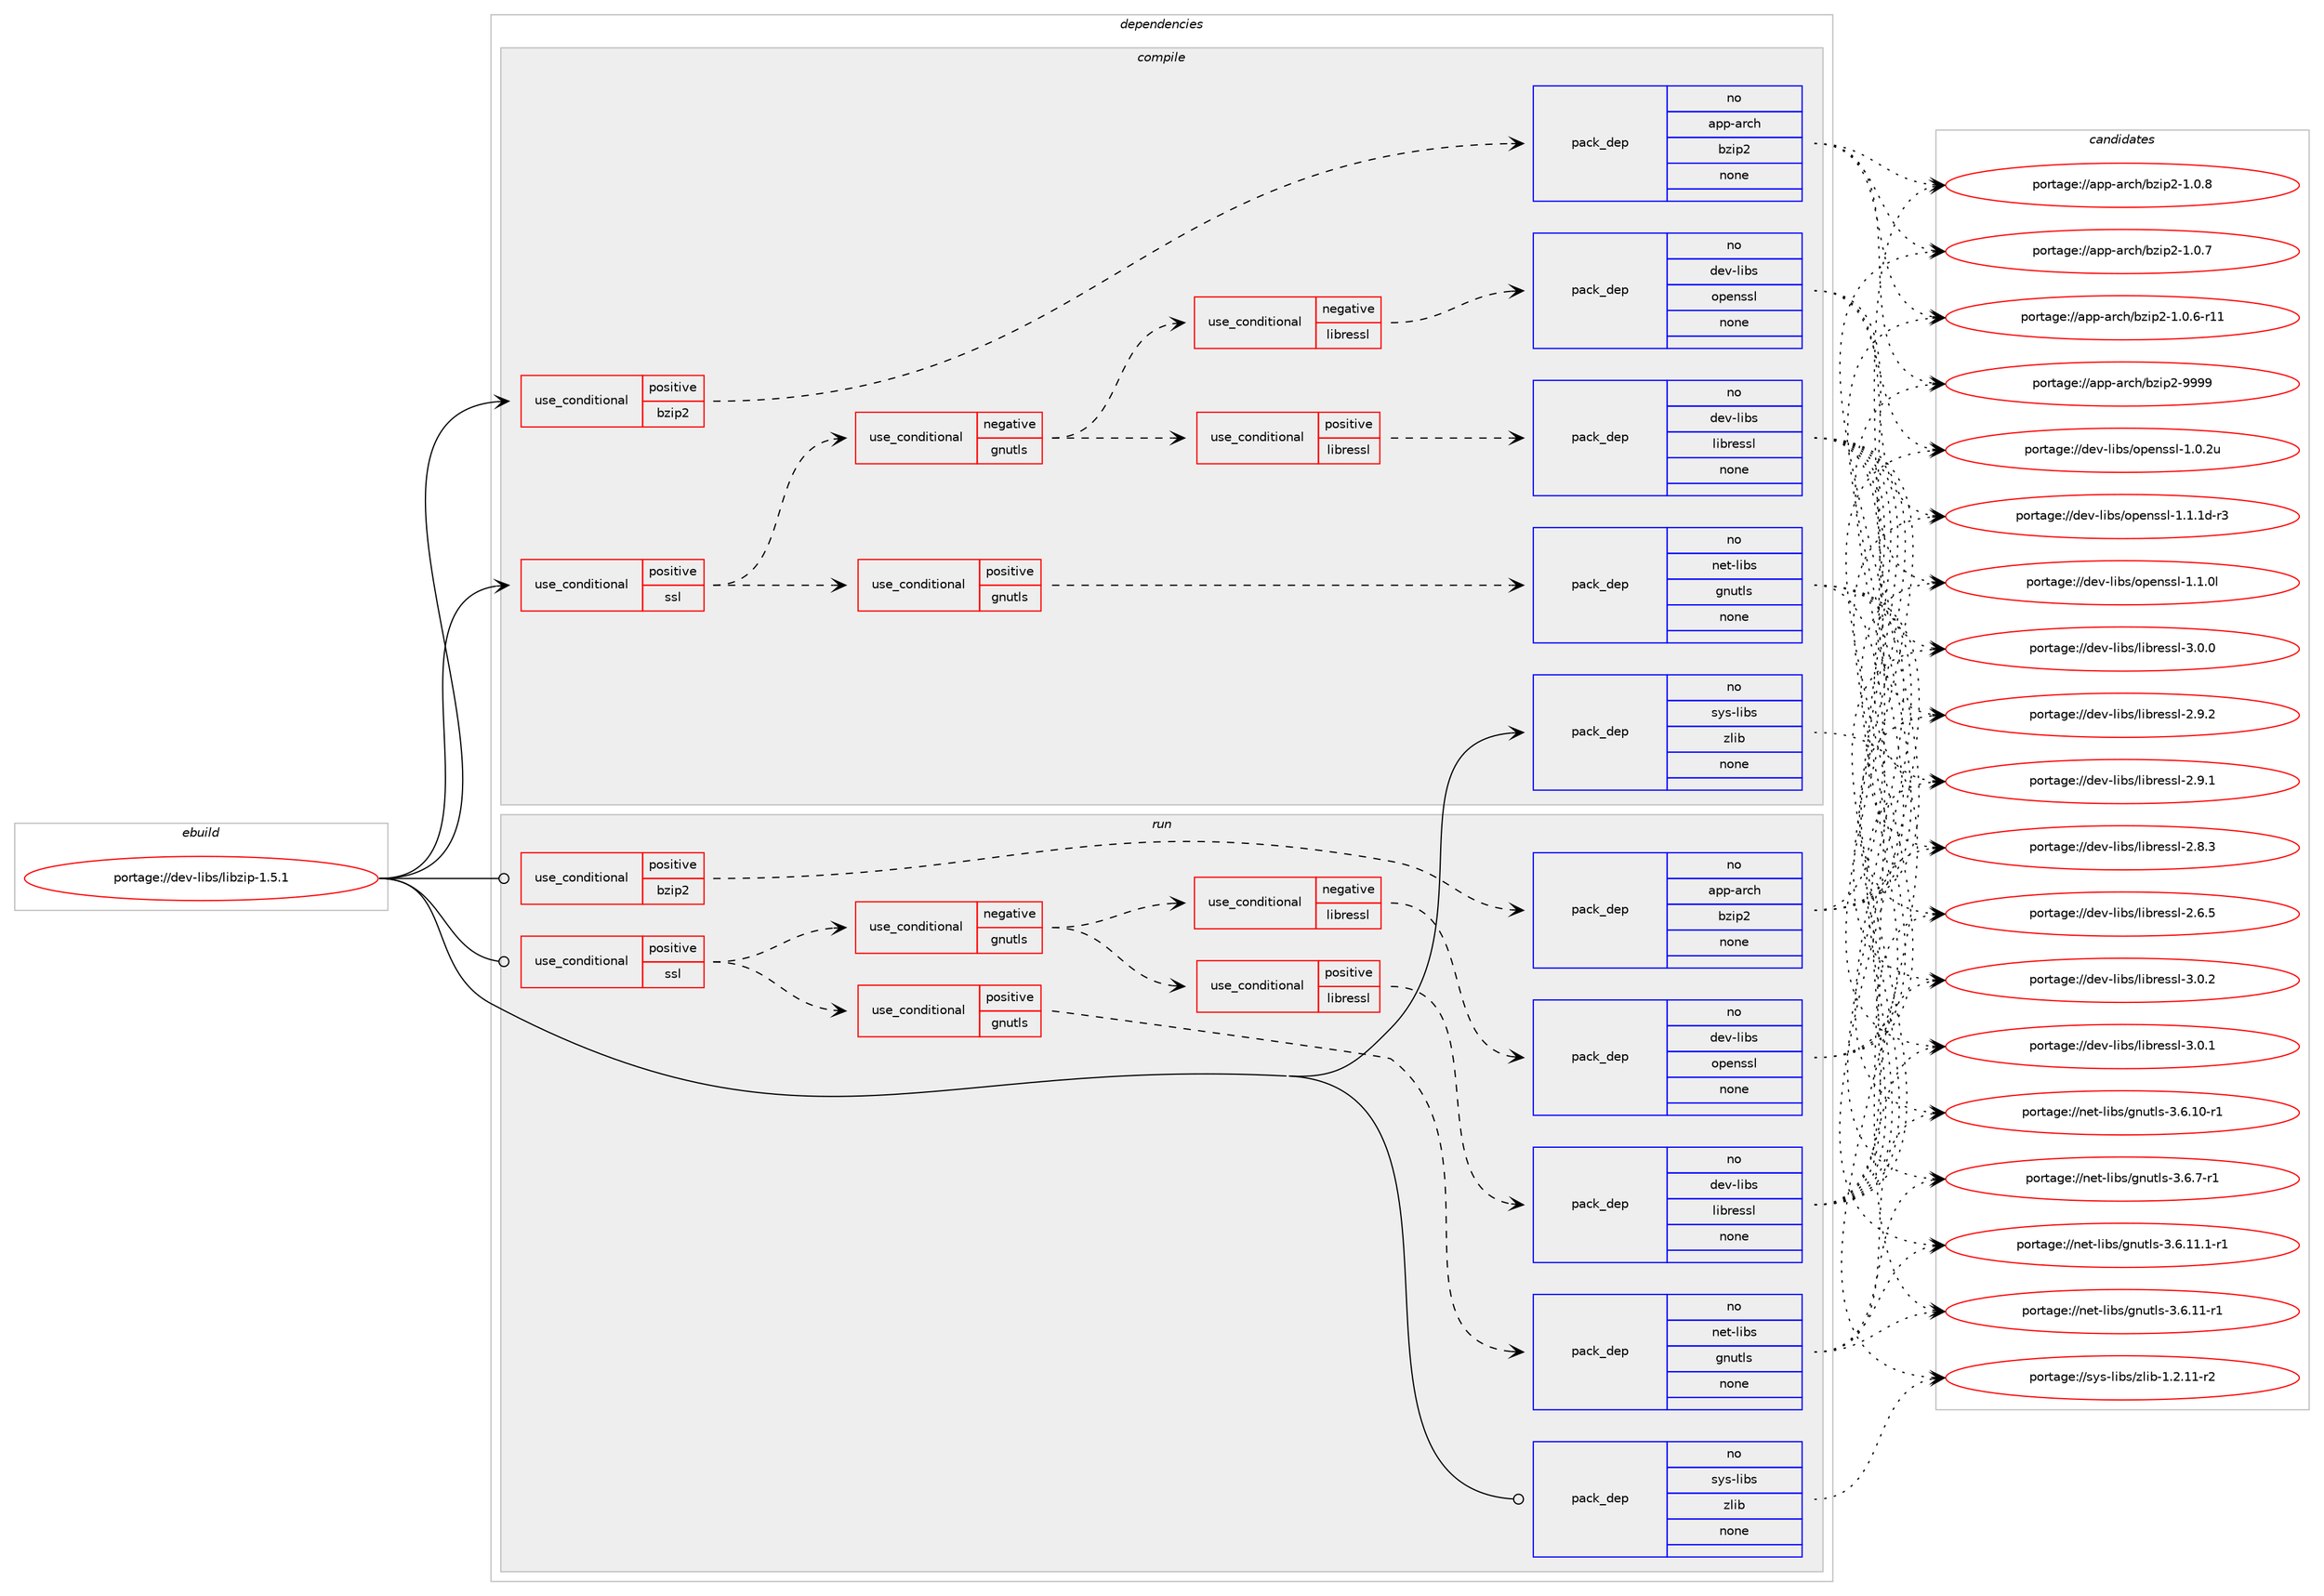 digraph prolog {

# *************
# Graph options
# *************

newrank=true;
concentrate=true;
compound=true;
graph [rankdir=LR,fontname=Helvetica,fontsize=10,ranksep=1.5];#, ranksep=2.5, nodesep=0.2];
edge  [arrowhead=vee];
node  [fontname=Helvetica,fontsize=10];

# **********
# The ebuild
# **********

subgraph cluster_leftcol {
color=gray;
rank=same;
label=<<i>ebuild</i>>;
id [label="portage://dev-libs/libzip-1.5.1", color=red, width=4, href="../dev-libs/libzip-1.5.1.svg"];
}

# ****************
# The dependencies
# ****************

subgraph cluster_midcol {
color=gray;
label=<<i>dependencies</i>>;
subgraph cluster_compile {
fillcolor="#eeeeee";
style=filled;
label=<<i>compile</i>>;
subgraph cond124566 {
dependency509796 [label=<<TABLE BORDER="0" CELLBORDER="1" CELLSPACING="0" CELLPADDING="4"><TR><TD ROWSPAN="3" CELLPADDING="10">use_conditional</TD></TR><TR><TD>positive</TD></TR><TR><TD>bzip2</TD></TR></TABLE>>, shape=none, color=red];
subgraph pack380019 {
dependency509797 [label=<<TABLE BORDER="0" CELLBORDER="1" CELLSPACING="0" CELLPADDING="4" WIDTH="220"><TR><TD ROWSPAN="6" CELLPADDING="30">pack_dep</TD></TR><TR><TD WIDTH="110">no</TD></TR><TR><TD>app-arch</TD></TR><TR><TD>bzip2</TD></TR><TR><TD>none</TD></TR><TR><TD></TD></TR></TABLE>>, shape=none, color=blue];
}
dependency509796:e -> dependency509797:w [weight=20,style="dashed",arrowhead="vee"];
}
id:e -> dependency509796:w [weight=20,style="solid",arrowhead="vee"];
subgraph cond124567 {
dependency509798 [label=<<TABLE BORDER="0" CELLBORDER="1" CELLSPACING="0" CELLPADDING="4"><TR><TD ROWSPAN="3" CELLPADDING="10">use_conditional</TD></TR><TR><TD>positive</TD></TR><TR><TD>ssl</TD></TR></TABLE>>, shape=none, color=red];
subgraph cond124568 {
dependency509799 [label=<<TABLE BORDER="0" CELLBORDER="1" CELLSPACING="0" CELLPADDING="4"><TR><TD ROWSPAN="3" CELLPADDING="10">use_conditional</TD></TR><TR><TD>positive</TD></TR><TR><TD>gnutls</TD></TR></TABLE>>, shape=none, color=red];
subgraph pack380020 {
dependency509800 [label=<<TABLE BORDER="0" CELLBORDER="1" CELLSPACING="0" CELLPADDING="4" WIDTH="220"><TR><TD ROWSPAN="6" CELLPADDING="30">pack_dep</TD></TR><TR><TD WIDTH="110">no</TD></TR><TR><TD>net-libs</TD></TR><TR><TD>gnutls</TD></TR><TR><TD>none</TD></TR><TR><TD></TD></TR></TABLE>>, shape=none, color=blue];
}
dependency509799:e -> dependency509800:w [weight=20,style="dashed",arrowhead="vee"];
}
dependency509798:e -> dependency509799:w [weight=20,style="dashed",arrowhead="vee"];
subgraph cond124569 {
dependency509801 [label=<<TABLE BORDER="0" CELLBORDER="1" CELLSPACING="0" CELLPADDING="4"><TR><TD ROWSPAN="3" CELLPADDING="10">use_conditional</TD></TR><TR><TD>negative</TD></TR><TR><TD>gnutls</TD></TR></TABLE>>, shape=none, color=red];
subgraph cond124570 {
dependency509802 [label=<<TABLE BORDER="0" CELLBORDER="1" CELLSPACING="0" CELLPADDING="4"><TR><TD ROWSPAN="3" CELLPADDING="10">use_conditional</TD></TR><TR><TD>negative</TD></TR><TR><TD>libressl</TD></TR></TABLE>>, shape=none, color=red];
subgraph pack380021 {
dependency509803 [label=<<TABLE BORDER="0" CELLBORDER="1" CELLSPACING="0" CELLPADDING="4" WIDTH="220"><TR><TD ROWSPAN="6" CELLPADDING="30">pack_dep</TD></TR><TR><TD WIDTH="110">no</TD></TR><TR><TD>dev-libs</TD></TR><TR><TD>openssl</TD></TR><TR><TD>none</TD></TR><TR><TD></TD></TR></TABLE>>, shape=none, color=blue];
}
dependency509802:e -> dependency509803:w [weight=20,style="dashed",arrowhead="vee"];
}
dependency509801:e -> dependency509802:w [weight=20,style="dashed",arrowhead="vee"];
subgraph cond124571 {
dependency509804 [label=<<TABLE BORDER="0" CELLBORDER="1" CELLSPACING="0" CELLPADDING="4"><TR><TD ROWSPAN="3" CELLPADDING="10">use_conditional</TD></TR><TR><TD>positive</TD></TR><TR><TD>libressl</TD></TR></TABLE>>, shape=none, color=red];
subgraph pack380022 {
dependency509805 [label=<<TABLE BORDER="0" CELLBORDER="1" CELLSPACING="0" CELLPADDING="4" WIDTH="220"><TR><TD ROWSPAN="6" CELLPADDING="30">pack_dep</TD></TR><TR><TD WIDTH="110">no</TD></TR><TR><TD>dev-libs</TD></TR><TR><TD>libressl</TD></TR><TR><TD>none</TD></TR><TR><TD></TD></TR></TABLE>>, shape=none, color=blue];
}
dependency509804:e -> dependency509805:w [weight=20,style="dashed",arrowhead="vee"];
}
dependency509801:e -> dependency509804:w [weight=20,style="dashed",arrowhead="vee"];
}
dependency509798:e -> dependency509801:w [weight=20,style="dashed",arrowhead="vee"];
}
id:e -> dependency509798:w [weight=20,style="solid",arrowhead="vee"];
subgraph pack380023 {
dependency509806 [label=<<TABLE BORDER="0" CELLBORDER="1" CELLSPACING="0" CELLPADDING="4" WIDTH="220"><TR><TD ROWSPAN="6" CELLPADDING="30">pack_dep</TD></TR><TR><TD WIDTH="110">no</TD></TR><TR><TD>sys-libs</TD></TR><TR><TD>zlib</TD></TR><TR><TD>none</TD></TR><TR><TD></TD></TR></TABLE>>, shape=none, color=blue];
}
id:e -> dependency509806:w [weight=20,style="solid",arrowhead="vee"];
}
subgraph cluster_compileandrun {
fillcolor="#eeeeee";
style=filled;
label=<<i>compile and run</i>>;
}
subgraph cluster_run {
fillcolor="#eeeeee";
style=filled;
label=<<i>run</i>>;
subgraph cond124572 {
dependency509807 [label=<<TABLE BORDER="0" CELLBORDER="1" CELLSPACING="0" CELLPADDING="4"><TR><TD ROWSPAN="3" CELLPADDING="10">use_conditional</TD></TR><TR><TD>positive</TD></TR><TR><TD>bzip2</TD></TR></TABLE>>, shape=none, color=red];
subgraph pack380024 {
dependency509808 [label=<<TABLE BORDER="0" CELLBORDER="1" CELLSPACING="0" CELLPADDING="4" WIDTH="220"><TR><TD ROWSPAN="6" CELLPADDING="30">pack_dep</TD></TR><TR><TD WIDTH="110">no</TD></TR><TR><TD>app-arch</TD></TR><TR><TD>bzip2</TD></TR><TR><TD>none</TD></TR><TR><TD></TD></TR></TABLE>>, shape=none, color=blue];
}
dependency509807:e -> dependency509808:w [weight=20,style="dashed",arrowhead="vee"];
}
id:e -> dependency509807:w [weight=20,style="solid",arrowhead="odot"];
subgraph cond124573 {
dependency509809 [label=<<TABLE BORDER="0" CELLBORDER="1" CELLSPACING="0" CELLPADDING="4"><TR><TD ROWSPAN="3" CELLPADDING="10">use_conditional</TD></TR><TR><TD>positive</TD></TR><TR><TD>ssl</TD></TR></TABLE>>, shape=none, color=red];
subgraph cond124574 {
dependency509810 [label=<<TABLE BORDER="0" CELLBORDER="1" CELLSPACING="0" CELLPADDING="4"><TR><TD ROWSPAN="3" CELLPADDING="10">use_conditional</TD></TR><TR><TD>positive</TD></TR><TR><TD>gnutls</TD></TR></TABLE>>, shape=none, color=red];
subgraph pack380025 {
dependency509811 [label=<<TABLE BORDER="0" CELLBORDER="1" CELLSPACING="0" CELLPADDING="4" WIDTH="220"><TR><TD ROWSPAN="6" CELLPADDING="30">pack_dep</TD></TR><TR><TD WIDTH="110">no</TD></TR><TR><TD>net-libs</TD></TR><TR><TD>gnutls</TD></TR><TR><TD>none</TD></TR><TR><TD></TD></TR></TABLE>>, shape=none, color=blue];
}
dependency509810:e -> dependency509811:w [weight=20,style="dashed",arrowhead="vee"];
}
dependency509809:e -> dependency509810:w [weight=20,style="dashed",arrowhead="vee"];
subgraph cond124575 {
dependency509812 [label=<<TABLE BORDER="0" CELLBORDER="1" CELLSPACING="0" CELLPADDING="4"><TR><TD ROWSPAN="3" CELLPADDING="10">use_conditional</TD></TR><TR><TD>negative</TD></TR><TR><TD>gnutls</TD></TR></TABLE>>, shape=none, color=red];
subgraph cond124576 {
dependency509813 [label=<<TABLE BORDER="0" CELLBORDER="1" CELLSPACING="0" CELLPADDING="4"><TR><TD ROWSPAN="3" CELLPADDING="10">use_conditional</TD></TR><TR><TD>negative</TD></TR><TR><TD>libressl</TD></TR></TABLE>>, shape=none, color=red];
subgraph pack380026 {
dependency509814 [label=<<TABLE BORDER="0" CELLBORDER="1" CELLSPACING="0" CELLPADDING="4" WIDTH="220"><TR><TD ROWSPAN="6" CELLPADDING="30">pack_dep</TD></TR><TR><TD WIDTH="110">no</TD></TR><TR><TD>dev-libs</TD></TR><TR><TD>openssl</TD></TR><TR><TD>none</TD></TR><TR><TD></TD></TR></TABLE>>, shape=none, color=blue];
}
dependency509813:e -> dependency509814:w [weight=20,style="dashed",arrowhead="vee"];
}
dependency509812:e -> dependency509813:w [weight=20,style="dashed",arrowhead="vee"];
subgraph cond124577 {
dependency509815 [label=<<TABLE BORDER="0" CELLBORDER="1" CELLSPACING="0" CELLPADDING="4"><TR><TD ROWSPAN="3" CELLPADDING="10">use_conditional</TD></TR><TR><TD>positive</TD></TR><TR><TD>libressl</TD></TR></TABLE>>, shape=none, color=red];
subgraph pack380027 {
dependency509816 [label=<<TABLE BORDER="0" CELLBORDER="1" CELLSPACING="0" CELLPADDING="4" WIDTH="220"><TR><TD ROWSPAN="6" CELLPADDING="30">pack_dep</TD></TR><TR><TD WIDTH="110">no</TD></TR><TR><TD>dev-libs</TD></TR><TR><TD>libressl</TD></TR><TR><TD>none</TD></TR><TR><TD></TD></TR></TABLE>>, shape=none, color=blue];
}
dependency509815:e -> dependency509816:w [weight=20,style="dashed",arrowhead="vee"];
}
dependency509812:e -> dependency509815:w [weight=20,style="dashed",arrowhead="vee"];
}
dependency509809:e -> dependency509812:w [weight=20,style="dashed",arrowhead="vee"];
}
id:e -> dependency509809:w [weight=20,style="solid",arrowhead="odot"];
subgraph pack380028 {
dependency509817 [label=<<TABLE BORDER="0" CELLBORDER="1" CELLSPACING="0" CELLPADDING="4" WIDTH="220"><TR><TD ROWSPAN="6" CELLPADDING="30">pack_dep</TD></TR><TR><TD WIDTH="110">no</TD></TR><TR><TD>sys-libs</TD></TR><TR><TD>zlib</TD></TR><TR><TD>none</TD></TR><TR><TD></TD></TR></TABLE>>, shape=none, color=blue];
}
id:e -> dependency509817:w [weight=20,style="solid",arrowhead="odot"];
}
}

# **************
# The candidates
# **************

subgraph cluster_choices {
rank=same;
color=gray;
label=<<i>candidates</i>>;

subgraph choice380019 {
color=black;
nodesep=1;
choice971121124597114991044798122105112504557575757 [label="portage://app-arch/bzip2-9999", color=red, width=4,href="../app-arch/bzip2-9999.svg"];
choice97112112459711499104479812210511250454946484656 [label="portage://app-arch/bzip2-1.0.8", color=red, width=4,href="../app-arch/bzip2-1.0.8.svg"];
choice97112112459711499104479812210511250454946484655 [label="portage://app-arch/bzip2-1.0.7", color=red, width=4,href="../app-arch/bzip2-1.0.7.svg"];
choice97112112459711499104479812210511250454946484654451144949 [label="portage://app-arch/bzip2-1.0.6-r11", color=red, width=4,href="../app-arch/bzip2-1.0.6-r11.svg"];
dependency509797:e -> choice971121124597114991044798122105112504557575757:w [style=dotted,weight="100"];
dependency509797:e -> choice97112112459711499104479812210511250454946484656:w [style=dotted,weight="100"];
dependency509797:e -> choice97112112459711499104479812210511250454946484655:w [style=dotted,weight="100"];
dependency509797:e -> choice97112112459711499104479812210511250454946484654451144949:w [style=dotted,weight="100"];
}
subgraph choice380020 {
color=black;
nodesep=1;
choice1101011164510810598115471031101171161081154551465446554511449 [label="portage://net-libs/gnutls-3.6.7-r1", color=red, width=4,href="../net-libs/gnutls-3.6.7-r1.svg"];
choice1101011164510810598115471031101171161081154551465446494946494511449 [label="portage://net-libs/gnutls-3.6.11.1-r1", color=red, width=4,href="../net-libs/gnutls-3.6.11.1-r1.svg"];
choice110101116451081059811547103110117116108115455146544649494511449 [label="portage://net-libs/gnutls-3.6.11-r1", color=red, width=4,href="../net-libs/gnutls-3.6.11-r1.svg"];
choice110101116451081059811547103110117116108115455146544649484511449 [label="portage://net-libs/gnutls-3.6.10-r1", color=red, width=4,href="../net-libs/gnutls-3.6.10-r1.svg"];
dependency509800:e -> choice1101011164510810598115471031101171161081154551465446554511449:w [style=dotted,weight="100"];
dependency509800:e -> choice1101011164510810598115471031101171161081154551465446494946494511449:w [style=dotted,weight="100"];
dependency509800:e -> choice110101116451081059811547103110117116108115455146544649494511449:w [style=dotted,weight="100"];
dependency509800:e -> choice110101116451081059811547103110117116108115455146544649484511449:w [style=dotted,weight="100"];
}
subgraph choice380021 {
color=black;
nodesep=1;
choice1001011184510810598115471111121011101151151084549464946491004511451 [label="portage://dev-libs/openssl-1.1.1d-r3", color=red, width=4,href="../dev-libs/openssl-1.1.1d-r3.svg"];
choice100101118451081059811547111112101110115115108454946494648108 [label="portage://dev-libs/openssl-1.1.0l", color=red, width=4,href="../dev-libs/openssl-1.1.0l.svg"];
choice100101118451081059811547111112101110115115108454946484650117 [label="portage://dev-libs/openssl-1.0.2u", color=red, width=4,href="../dev-libs/openssl-1.0.2u.svg"];
dependency509803:e -> choice1001011184510810598115471111121011101151151084549464946491004511451:w [style=dotted,weight="100"];
dependency509803:e -> choice100101118451081059811547111112101110115115108454946494648108:w [style=dotted,weight="100"];
dependency509803:e -> choice100101118451081059811547111112101110115115108454946484650117:w [style=dotted,weight="100"];
}
subgraph choice380022 {
color=black;
nodesep=1;
choice10010111845108105981154710810598114101115115108455146484650 [label="portage://dev-libs/libressl-3.0.2", color=red, width=4,href="../dev-libs/libressl-3.0.2.svg"];
choice10010111845108105981154710810598114101115115108455146484649 [label="portage://dev-libs/libressl-3.0.1", color=red, width=4,href="../dev-libs/libressl-3.0.1.svg"];
choice10010111845108105981154710810598114101115115108455146484648 [label="portage://dev-libs/libressl-3.0.0", color=red, width=4,href="../dev-libs/libressl-3.0.0.svg"];
choice10010111845108105981154710810598114101115115108455046574650 [label="portage://dev-libs/libressl-2.9.2", color=red, width=4,href="../dev-libs/libressl-2.9.2.svg"];
choice10010111845108105981154710810598114101115115108455046574649 [label="portage://dev-libs/libressl-2.9.1", color=red, width=4,href="../dev-libs/libressl-2.9.1.svg"];
choice10010111845108105981154710810598114101115115108455046564651 [label="portage://dev-libs/libressl-2.8.3", color=red, width=4,href="../dev-libs/libressl-2.8.3.svg"];
choice10010111845108105981154710810598114101115115108455046544653 [label="portage://dev-libs/libressl-2.6.5", color=red, width=4,href="../dev-libs/libressl-2.6.5.svg"];
dependency509805:e -> choice10010111845108105981154710810598114101115115108455146484650:w [style=dotted,weight="100"];
dependency509805:e -> choice10010111845108105981154710810598114101115115108455146484649:w [style=dotted,weight="100"];
dependency509805:e -> choice10010111845108105981154710810598114101115115108455146484648:w [style=dotted,weight="100"];
dependency509805:e -> choice10010111845108105981154710810598114101115115108455046574650:w [style=dotted,weight="100"];
dependency509805:e -> choice10010111845108105981154710810598114101115115108455046574649:w [style=dotted,weight="100"];
dependency509805:e -> choice10010111845108105981154710810598114101115115108455046564651:w [style=dotted,weight="100"];
dependency509805:e -> choice10010111845108105981154710810598114101115115108455046544653:w [style=dotted,weight="100"];
}
subgraph choice380023 {
color=black;
nodesep=1;
choice11512111545108105981154712210810598454946504649494511450 [label="portage://sys-libs/zlib-1.2.11-r2", color=red, width=4,href="../sys-libs/zlib-1.2.11-r2.svg"];
dependency509806:e -> choice11512111545108105981154712210810598454946504649494511450:w [style=dotted,weight="100"];
}
subgraph choice380024 {
color=black;
nodesep=1;
choice971121124597114991044798122105112504557575757 [label="portage://app-arch/bzip2-9999", color=red, width=4,href="../app-arch/bzip2-9999.svg"];
choice97112112459711499104479812210511250454946484656 [label="portage://app-arch/bzip2-1.0.8", color=red, width=4,href="../app-arch/bzip2-1.0.8.svg"];
choice97112112459711499104479812210511250454946484655 [label="portage://app-arch/bzip2-1.0.7", color=red, width=4,href="../app-arch/bzip2-1.0.7.svg"];
choice97112112459711499104479812210511250454946484654451144949 [label="portage://app-arch/bzip2-1.0.6-r11", color=red, width=4,href="../app-arch/bzip2-1.0.6-r11.svg"];
dependency509808:e -> choice971121124597114991044798122105112504557575757:w [style=dotted,weight="100"];
dependency509808:e -> choice97112112459711499104479812210511250454946484656:w [style=dotted,weight="100"];
dependency509808:e -> choice97112112459711499104479812210511250454946484655:w [style=dotted,weight="100"];
dependency509808:e -> choice97112112459711499104479812210511250454946484654451144949:w [style=dotted,weight="100"];
}
subgraph choice380025 {
color=black;
nodesep=1;
choice1101011164510810598115471031101171161081154551465446554511449 [label="portage://net-libs/gnutls-3.6.7-r1", color=red, width=4,href="../net-libs/gnutls-3.6.7-r1.svg"];
choice1101011164510810598115471031101171161081154551465446494946494511449 [label="portage://net-libs/gnutls-3.6.11.1-r1", color=red, width=4,href="../net-libs/gnutls-3.6.11.1-r1.svg"];
choice110101116451081059811547103110117116108115455146544649494511449 [label="portage://net-libs/gnutls-3.6.11-r1", color=red, width=4,href="../net-libs/gnutls-3.6.11-r1.svg"];
choice110101116451081059811547103110117116108115455146544649484511449 [label="portage://net-libs/gnutls-3.6.10-r1", color=red, width=4,href="../net-libs/gnutls-3.6.10-r1.svg"];
dependency509811:e -> choice1101011164510810598115471031101171161081154551465446554511449:w [style=dotted,weight="100"];
dependency509811:e -> choice1101011164510810598115471031101171161081154551465446494946494511449:w [style=dotted,weight="100"];
dependency509811:e -> choice110101116451081059811547103110117116108115455146544649494511449:w [style=dotted,weight="100"];
dependency509811:e -> choice110101116451081059811547103110117116108115455146544649484511449:w [style=dotted,weight="100"];
}
subgraph choice380026 {
color=black;
nodesep=1;
choice1001011184510810598115471111121011101151151084549464946491004511451 [label="portage://dev-libs/openssl-1.1.1d-r3", color=red, width=4,href="../dev-libs/openssl-1.1.1d-r3.svg"];
choice100101118451081059811547111112101110115115108454946494648108 [label="portage://dev-libs/openssl-1.1.0l", color=red, width=4,href="../dev-libs/openssl-1.1.0l.svg"];
choice100101118451081059811547111112101110115115108454946484650117 [label="portage://dev-libs/openssl-1.0.2u", color=red, width=4,href="../dev-libs/openssl-1.0.2u.svg"];
dependency509814:e -> choice1001011184510810598115471111121011101151151084549464946491004511451:w [style=dotted,weight="100"];
dependency509814:e -> choice100101118451081059811547111112101110115115108454946494648108:w [style=dotted,weight="100"];
dependency509814:e -> choice100101118451081059811547111112101110115115108454946484650117:w [style=dotted,weight="100"];
}
subgraph choice380027 {
color=black;
nodesep=1;
choice10010111845108105981154710810598114101115115108455146484650 [label="portage://dev-libs/libressl-3.0.2", color=red, width=4,href="../dev-libs/libressl-3.0.2.svg"];
choice10010111845108105981154710810598114101115115108455146484649 [label="portage://dev-libs/libressl-3.0.1", color=red, width=4,href="../dev-libs/libressl-3.0.1.svg"];
choice10010111845108105981154710810598114101115115108455146484648 [label="portage://dev-libs/libressl-3.0.0", color=red, width=4,href="../dev-libs/libressl-3.0.0.svg"];
choice10010111845108105981154710810598114101115115108455046574650 [label="portage://dev-libs/libressl-2.9.2", color=red, width=4,href="../dev-libs/libressl-2.9.2.svg"];
choice10010111845108105981154710810598114101115115108455046574649 [label="portage://dev-libs/libressl-2.9.1", color=red, width=4,href="../dev-libs/libressl-2.9.1.svg"];
choice10010111845108105981154710810598114101115115108455046564651 [label="portage://dev-libs/libressl-2.8.3", color=red, width=4,href="../dev-libs/libressl-2.8.3.svg"];
choice10010111845108105981154710810598114101115115108455046544653 [label="portage://dev-libs/libressl-2.6.5", color=red, width=4,href="../dev-libs/libressl-2.6.5.svg"];
dependency509816:e -> choice10010111845108105981154710810598114101115115108455146484650:w [style=dotted,weight="100"];
dependency509816:e -> choice10010111845108105981154710810598114101115115108455146484649:w [style=dotted,weight="100"];
dependency509816:e -> choice10010111845108105981154710810598114101115115108455146484648:w [style=dotted,weight="100"];
dependency509816:e -> choice10010111845108105981154710810598114101115115108455046574650:w [style=dotted,weight="100"];
dependency509816:e -> choice10010111845108105981154710810598114101115115108455046574649:w [style=dotted,weight="100"];
dependency509816:e -> choice10010111845108105981154710810598114101115115108455046564651:w [style=dotted,weight="100"];
dependency509816:e -> choice10010111845108105981154710810598114101115115108455046544653:w [style=dotted,weight="100"];
}
subgraph choice380028 {
color=black;
nodesep=1;
choice11512111545108105981154712210810598454946504649494511450 [label="portage://sys-libs/zlib-1.2.11-r2", color=red, width=4,href="../sys-libs/zlib-1.2.11-r2.svg"];
dependency509817:e -> choice11512111545108105981154712210810598454946504649494511450:w [style=dotted,weight="100"];
}
}

}

